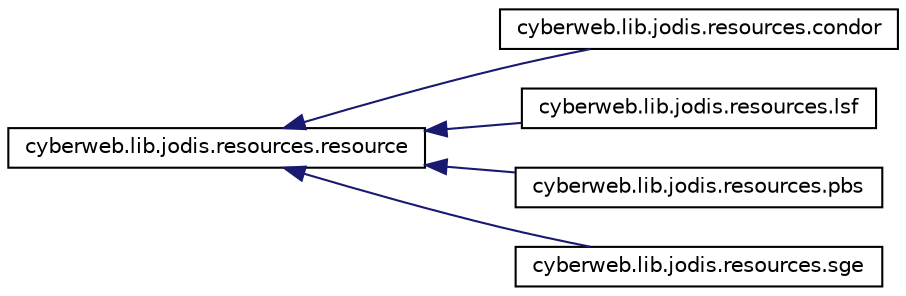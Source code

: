 digraph G
{
  edge [fontname="Helvetica",fontsize="10",labelfontname="Helvetica",labelfontsize="10"];
  node [fontname="Helvetica",fontsize="10",shape=record];
  rankdir="LR";
  Node1 [label="cyberweb.lib.jodis.resources.resource",height=0.2,width=0.4,color="black", fillcolor="white", style="filled",URL="$classcyberweb_1_1lib_1_1jodis_1_1resources_1_1resource.html"];
  Node1 -> Node2 [dir="back",color="midnightblue",fontsize="10",style="solid",fontname="Helvetica"];
  Node2 [label="cyberweb.lib.jodis.resources.condor",height=0.2,width=0.4,color="black", fillcolor="white", style="filled",URL="$classcyberweb_1_1lib_1_1jodis_1_1resources_1_1condor.html"];
  Node1 -> Node3 [dir="back",color="midnightblue",fontsize="10",style="solid",fontname="Helvetica"];
  Node3 [label="cyberweb.lib.jodis.resources.lsf",height=0.2,width=0.4,color="black", fillcolor="white", style="filled",URL="$classcyberweb_1_1lib_1_1jodis_1_1resources_1_1lsf.html"];
  Node1 -> Node4 [dir="back",color="midnightblue",fontsize="10",style="solid",fontname="Helvetica"];
  Node4 [label="cyberweb.lib.jodis.resources.pbs",height=0.2,width=0.4,color="black", fillcolor="white", style="filled",URL="$classcyberweb_1_1lib_1_1jodis_1_1resources_1_1pbs.html"];
  Node1 -> Node5 [dir="back",color="midnightblue",fontsize="10",style="solid",fontname="Helvetica"];
  Node5 [label="cyberweb.lib.jodis.resources.sge",height=0.2,width=0.4,color="black", fillcolor="white", style="filled",URL="$classcyberweb_1_1lib_1_1jodis_1_1resources_1_1sge.html"];
}
